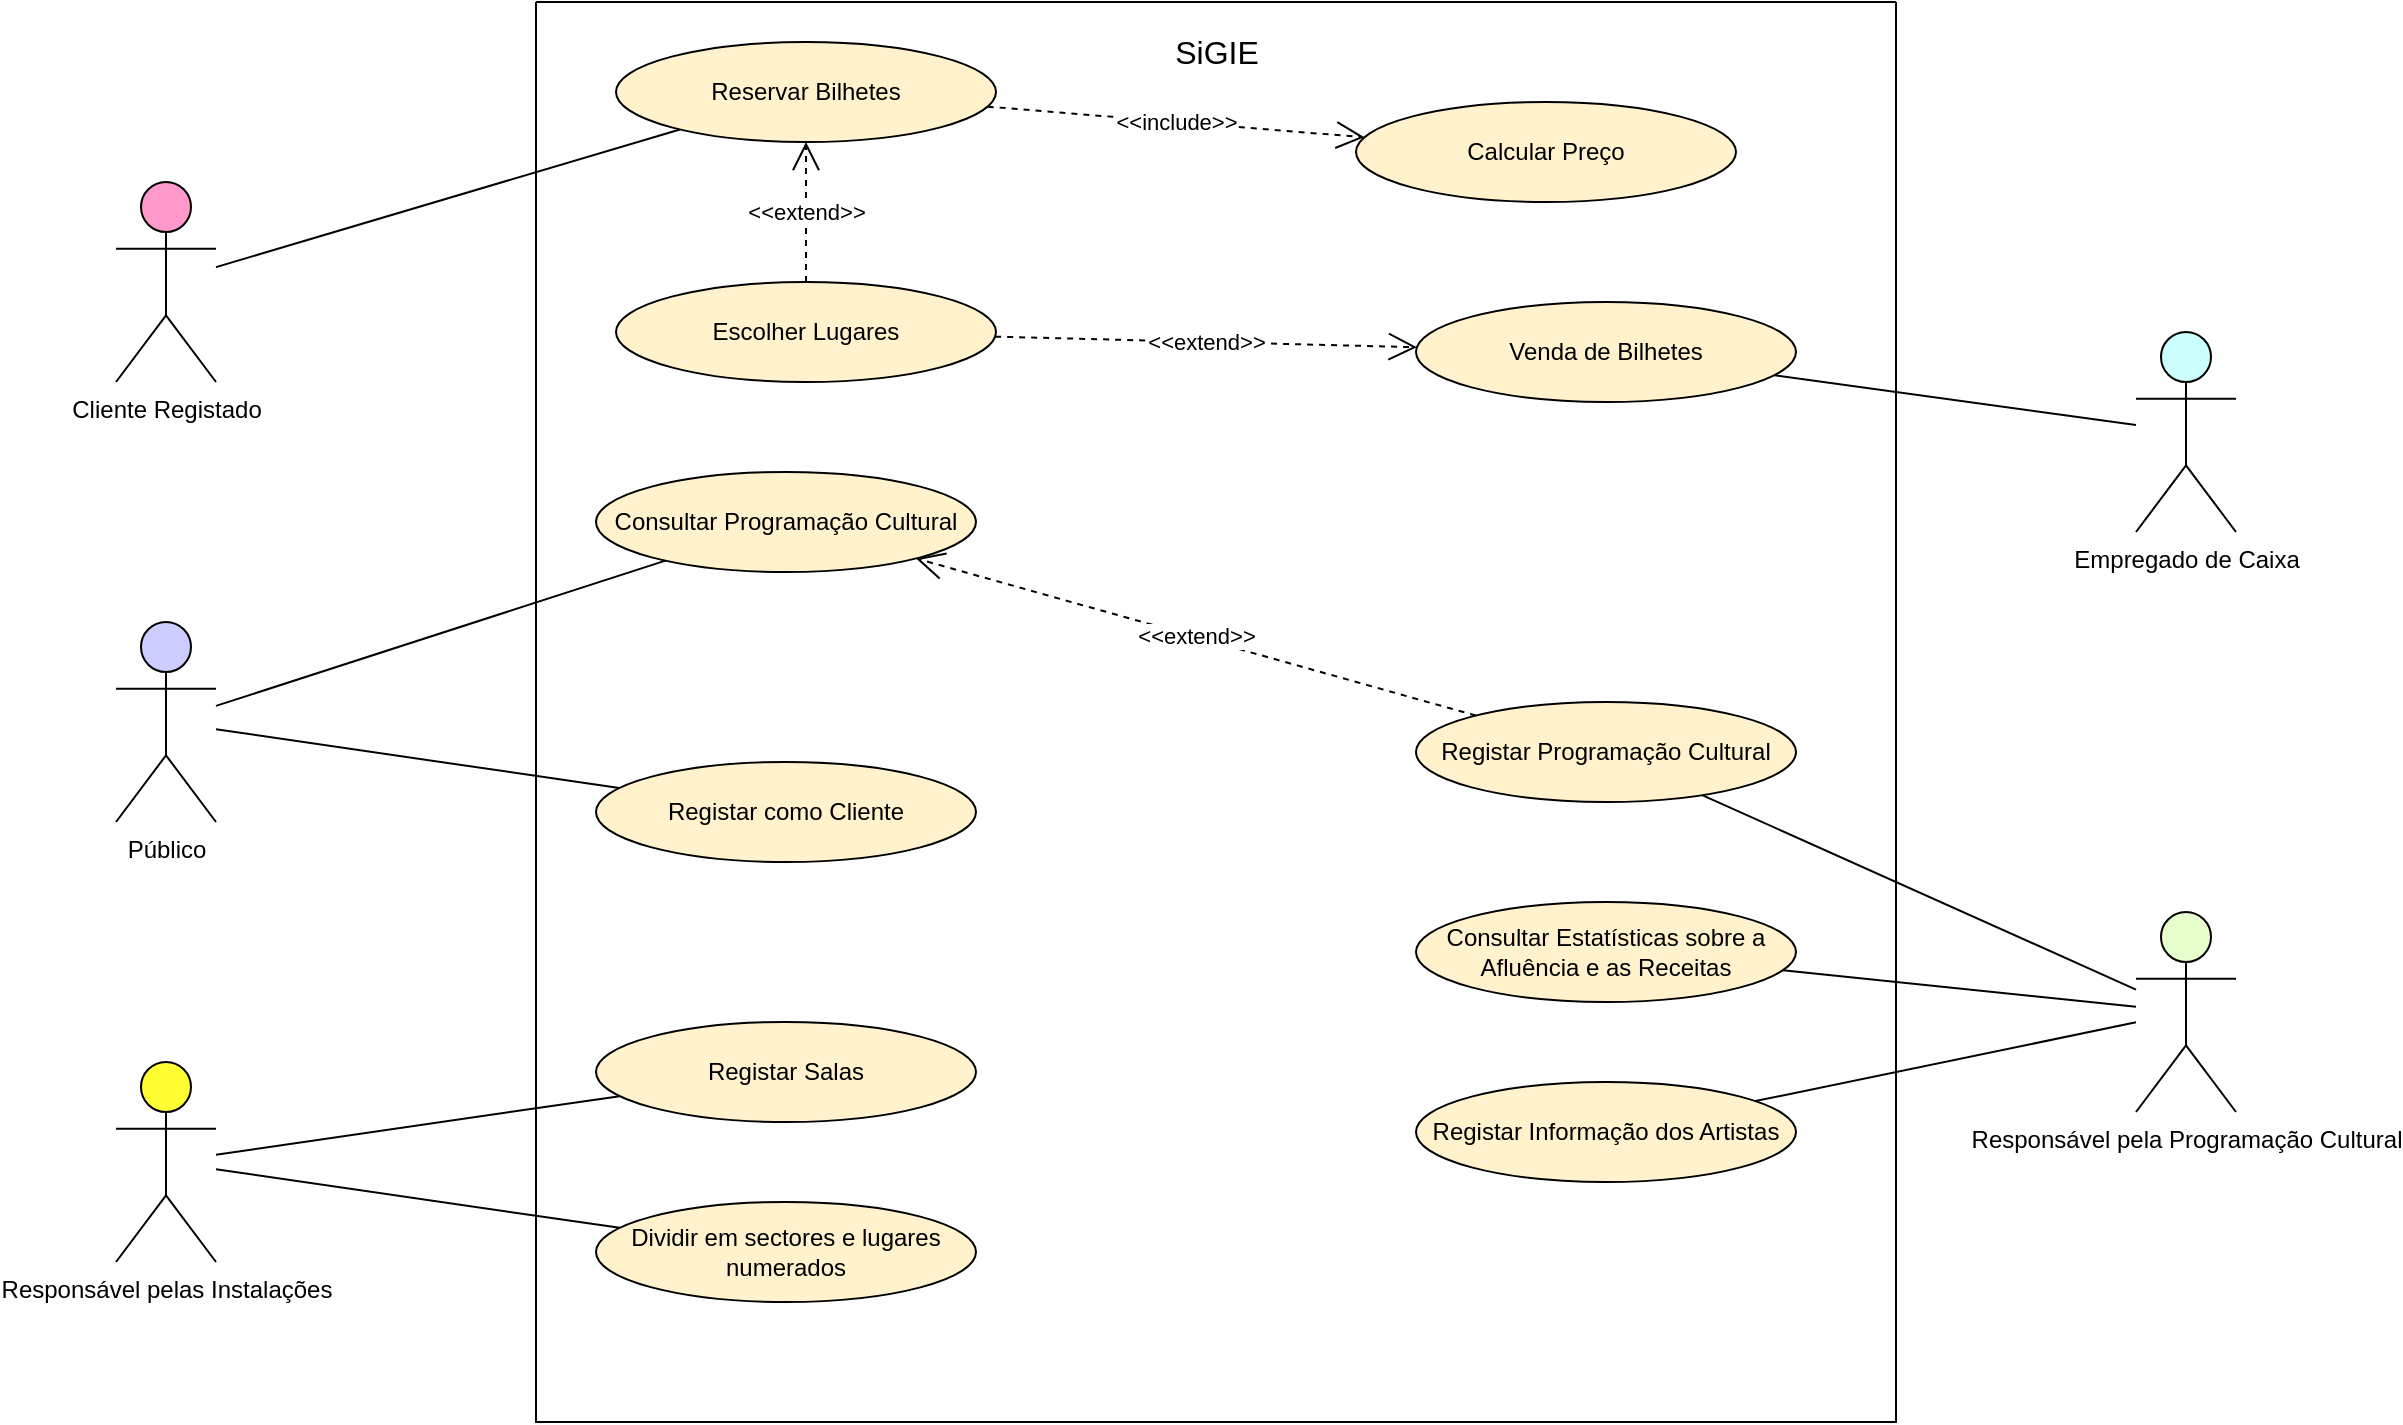 <mxfile version="26.0.16">
  <diagram name="Página-1" id="YCihEresAPJua1AV-yYh">
    <mxGraphModel dx="1368" dy="790" grid="1" gridSize="10" guides="1" tooltips="1" connect="1" arrows="1" fold="1" page="1" pageScale="1" pageWidth="827" pageHeight="1169" math="0" shadow="0">
      <root>
        <mxCell id="0" />
        <mxCell id="1" parent="0" />
        <mxCell id="JdS81KkKRMx5KJA2j7u3-1" value="&lt;div&gt;Responsável pela Programação Cultural &lt;br&gt;&lt;/div&gt;&lt;div&gt;&lt;br&gt;&lt;/div&gt;" style="shape=umlActor;verticalLabelPosition=bottom;verticalAlign=top;html=1;outlineConnect=0;fillColor=#E6FFCC;" parent="1" vertex="1">
          <mxGeometry x="1070" y="715" width="50" height="100" as="geometry" />
        </mxCell>
        <mxCell id="JdS81KkKRMx5KJA2j7u3-18" value="Empregado de Caixa" style="shape=umlActor;verticalLabelPosition=bottom;verticalAlign=top;html=1;outlineConnect=0;fillColor=#CCFFFF;" parent="1" vertex="1">
          <mxGeometry x="1070" y="425" width="50" height="100" as="geometry" />
        </mxCell>
        <mxCell id="JdS81KkKRMx5KJA2j7u3-24" value="Público" style="shape=umlActor;verticalLabelPosition=bottom;verticalAlign=top;html=1;outlineConnect=0;fillColor=#CCCCFF;" parent="1" vertex="1">
          <mxGeometry x="60" y="570" width="50" height="100" as="geometry" />
        </mxCell>
        <mxCell id="JdS81KkKRMx5KJA2j7u3-31" value="Cliente Registado" style="shape=umlActor;verticalLabelPosition=bottom;verticalAlign=top;html=1;outlineConnect=0;fillColor=#FF99CC;" parent="1" vertex="1">
          <mxGeometry x="60" y="350" width="50" height="100" as="geometry" />
        </mxCell>
        <mxCell id="x1ha_rN7QXZR_E_eE9Ei-4" value="" style="endArrow=none;html=1;rounded=0;" parent="1" source="JdS81KkKRMx5KJA2j7u3-27" target="JdS81KkKRMx5KJA2j7u3-24" edge="1">
          <mxGeometry width="50" height="50" relative="1" as="geometry">
            <mxPoint x="40" y="520" as="sourcePoint" />
            <mxPoint x="240" y="520" as="targetPoint" />
          </mxGeometry>
        </mxCell>
        <mxCell id="x1ha_rN7QXZR_E_eE9Ei-5" value="" style="endArrow=none;html=1;rounded=0;" parent="1" source="JdS81KkKRMx5KJA2j7u3-1" target="JdS81KkKRMx5KJA2j7u3-17" edge="1">
          <mxGeometry width="50" height="50" relative="1" as="geometry">
            <mxPoint x="1020" y="630" as="sourcePoint" />
            <mxPoint x="1220" y="630" as="targetPoint" />
          </mxGeometry>
        </mxCell>
        <mxCell id="x1ha_rN7QXZR_E_eE9Ei-6" value="" style="endArrow=none;html=1;rounded=0;" parent="1" source="JdS81KkKRMx5KJA2j7u3-1" target="JdS81KkKRMx5KJA2j7u3-14" edge="1">
          <mxGeometry width="50" height="50" relative="1" as="geometry">
            <mxPoint x="1100" y="760" as="sourcePoint" />
            <mxPoint x="1300" y="760" as="targetPoint" />
          </mxGeometry>
        </mxCell>
        <mxCell id="x1ha_rN7QXZR_E_eE9Ei-7" value="" style="endArrow=none;html=1;rounded=0;" parent="1" source="JdS81KkKRMx5KJA2j7u3-1" target="JdS81KkKRMx5KJA2j7u3-11" edge="1">
          <mxGeometry width="50" height="50" relative="1" as="geometry">
            <mxPoint x="1070" y="630" as="sourcePoint" />
            <mxPoint x="1270" y="630" as="targetPoint" />
          </mxGeometry>
        </mxCell>
        <mxCell id="x1ha_rN7QXZR_E_eE9Ei-9" value="" style="endArrow=none;html=1;rounded=0;" parent="1" source="JdS81KkKRMx5KJA2j7u3-23" target="JdS81KkKRMx5KJA2j7u3-18" edge="1">
          <mxGeometry width="50" height="50" relative="1" as="geometry">
            <mxPoint x="830" y="300" as="sourcePoint" />
            <mxPoint x="1030" y="300" as="targetPoint" />
          </mxGeometry>
        </mxCell>
        <mxCell id="x1ha_rN7QXZR_E_eE9Ei-10" value="" style="endArrow=none;html=1;rounded=0;" parent="1" source="JdS81KkKRMx5KJA2j7u3-30" target="JdS81KkKRMx5KJA2j7u3-24" edge="1">
          <mxGeometry width="50" height="50" relative="1" as="geometry">
            <mxPoint x="40" y="584.5" as="sourcePoint" />
            <mxPoint x="240" y="584.5" as="targetPoint" />
          </mxGeometry>
        </mxCell>
        <mxCell id="x1ha_rN7QXZR_E_eE9Ei-14" value="" style="endArrow=none;html=1;rounded=0;" parent="1" source="JdS81KkKRMx5KJA2j7u3-31" target="JdS81KkKRMx5KJA2j7u3-33" edge="1">
          <mxGeometry width="50" height="50" relative="1" as="geometry">
            <mxPoint x="150" y="399.5" as="sourcePoint" />
            <mxPoint x="290" y="399.5" as="targetPoint" />
          </mxGeometry>
        </mxCell>
        <mxCell id="x1ha_rN7QXZR_E_eE9Ei-15" value="&lt;div&gt;Responsável pelas Instalações &lt;br&gt;&lt;/div&gt;&lt;div&gt;&lt;br&gt;&lt;/div&gt;" style="shape=umlActor;verticalLabelPosition=bottom;verticalAlign=top;html=1;outlineConnect=0;fillColor=#FFFF33;" parent="1" vertex="1">
          <mxGeometry x="60" y="790" width="50" height="100" as="geometry" />
        </mxCell>
        <mxCell id="x1ha_rN7QXZR_E_eE9Ei-16" value="" style="endArrow=none;html=1;rounded=0;" parent="1" source="x1ha_rN7QXZR_E_eE9Ei-15" target="x1ha_rN7QXZR_E_eE9Ei-17" edge="1">
          <mxGeometry width="50" height="50" relative="1" as="geometry">
            <mxPoint x="170" y="839.5" as="sourcePoint" />
            <mxPoint x="370" y="839.5" as="targetPoint" />
          </mxGeometry>
        </mxCell>
        <mxCell id="x1ha_rN7QXZR_E_eE9Ei-18" value="" style="endArrow=none;html=1;rounded=0;" parent="1" source="x1ha_rN7QXZR_E_eE9Ei-15" target="x1ha_rN7QXZR_E_eE9Ei-19" edge="1">
          <mxGeometry width="50" height="50" relative="1" as="geometry">
            <mxPoint x="130" y="882" as="sourcePoint" />
            <mxPoint x="300" y="900" as="targetPoint" />
          </mxGeometry>
        </mxCell>
        <mxCell id="x1ha_rN7QXZR_E_eE9Ei-21" value="" style="swimlane;startSize=0;" parent="1" vertex="1">
          <mxGeometry x="270" y="260" width="680" height="710" as="geometry" />
        </mxCell>
        <mxCell id="x1ha_rN7QXZR_E_eE9Ei-22" value="&lt;font style=&quot;font-size: 16px;&quot;&gt;SiGIE&lt;/font&gt;" style="text;html=1;align=center;verticalAlign=middle;resizable=0;points=[];autosize=1;strokeColor=none;fillColor=none;strokeWidth=1;" parent="x1ha_rN7QXZR_E_eE9Ei-21" vertex="1">
          <mxGeometry x="305" y="10" width="70" height="30" as="geometry" />
        </mxCell>
        <mxCell id="x1ha_rN7QXZR_E_eE9Ei-17" value="Registar Salas" style="ellipse;whiteSpace=wrap;html=1;fillColor=light-dark(#FFF2CC,#EDEDED);" parent="x1ha_rN7QXZR_E_eE9Ei-21" vertex="1">
          <mxGeometry x="30" y="510" width="190" height="50" as="geometry" />
        </mxCell>
        <mxCell id="x1ha_rN7QXZR_E_eE9Ei-19" value="Dividir em sectores e lugares numerados" style="ellipse;whiteSpace=wrap;html=1;fillColor=light-dark(#FFF2CC,#EDEDED);" parent="x1ha_rN7QXZR_E_eE9Ei-21" vertex="1">
          <mxGeometry x="30" y="600" width="190" height="50" as="geometry" />
        </mxCell>
        <mxCell id="JdS81KkKRMx5KJA2j7u3-30" value="Registar como Cliente" style="ellipse;whiteSpace=wrap;html=1;fillColor=light-dark(#FFF2CC,#EDEDED);" parent="x1ha_rN7QXZR_E_eE9Ei-21" vertex="1">
          <mxGeometry x="30" y="380" width="190" height="50" as="geometry" />
        </mxCell>
        <mxCell id="JdS81KkKRMx5KJA2j7u3-27" value="&lt;div&gt;Consultar Programação Cultural&lt;/div&gt;" style="ellipse;whiteSpace=wrap;html=1;fillColor=light-dark(#FFF2CC,#EDEDED);" parent="x1ha_rN7QXZR_E_eE9Ei-21" vertex="1">
          <mxGeometry x="30" y="235" width="190" height="50" as="geometry" />
        </mxCell>
        <mxCell id="JdS81KkKRMx5KJA2j7u3-14" value="&lt;div&gt;Registar Informação dos Artistas &lt;br&gt;&lt;/div&gt;" style="ellipse;whiteSpace=wrap;html=1;fillColor=light-dark(#FFF2CC,#EDEDED);" parent="x1ha_rN7QXZR_E_eE9Ei-21" vertex="1">
          <mxGeometry x="440" y="540" width="190" height="50" as="geometry" />
        </mxCell>
        <mxCell id="JdS81KkKRMx5KJA2j7u3-17" value="Consultar Estatísticas sobre a Afluência e as Receitas" style="ellipse;whiteSpace=wrap;html=1;fillColor=light-dark(#FFF2CC,#EDEDED);" parent="x1ha_rN7QXZR_E_eE9Ei-21" vertex="1">
          <mxGeometry x="440" y="450" width="190" height="50" as="geometry" />
        </mxCell>
        <mxCell id="JdS81KkKRMx5KJA2j7u3-11" value="&lt;div&gt;Registar Programação Cultural &lt;br&gt;&lt;/div&gt;" style="ellipse;whiteSpace=wrap;html=1;fillColor=light-dark(#FFF2CC,#EDEDED);" parent="x1ha_rN7QXZR_E_eE9Ei-21" vertex="1">
          <mxGeometry x="440" y="350" width="190" height="50" as="geometry" />
        </mxCell>
        <mxCell id="JdS81KkKRMx5KJA2j7u3-23" value="Venda de Bilhetes" style="ellipse;whiteSpace=wrap;html=1;fillColor=light-dark(#FFF2CC,#EDEDED);" parent="x1ha_rN7QXZR_E_eE9Ei-21" vertex="1">
          <mxGeometry x="440" y="150" width="190" height="50" as="geometry" />
        </mxCell>
        <mxCell id="JdS81KkKRMx5KJA2j7u3-33" value="Reservar Bilhetes" style="ellipse;whiteSpace=wrap;html=1;fillColor=light-dark(#FFF2CC,#EDEDED);" parent="x1ha_rN7QXZR_E_eE9Ei-21" vertex="1">
          <mxGeometry x="40" y="20" width="190" height="50" as="geometry" />
        </mxCell>
        <mxCell id="x1ha_rN7QXZR_E_eE9Ei-26" value="&lt;div&gt;Escolher Lugares&lt;/div&gt;" style="ellipse;whiteSpace=wrap;html=1;fillColor=light-dark(#FFF2CC,#EDEDED);" parent="x1ha_rN7QXZR_E_eE9Ei-21" vertex="1">
          <mxGeometry x="40" y="140" width="190" height="50" as="geometry" />
        </mxCell>
        <mxCell id="x1ha_rN7QXZR_E_eE9Ei-27" value="&amp;lt;&amp;lt;extend&amp;gt;&amp;gt;" style="endArrow=open;endSize=12;dashed=1;html=1;rounded=0;" parent="x1ha_rN7QXZR_E_eE9Ei-21" source="x1ha_rN7QXZR_E_eE9Ei-26" target="JdS81KkKRMx5KJA2j7u3-23" edge="1">
          <mxGeometry width="160" relative="1" as="geometry">
            <mxPoint x="260" y="100" as="sourcePoint" />
            <mxPoint x="420" y="100" as="targetPoint" />
          </mxGeometry>
        </mxCell>
        <mxCell id="x1ha_rN7QXZR_E_eE9Ei-28" value="&amp;lt;&amp;lt;extend&amp;gt;&amp;gt;" style="endArrow=open;endSize=12;dashed=1;html=1;rounded=0;" parent="x1ha_rN7QXZR_E_eE9Ei-21" source="x1ha_rN7QXZR_E_eE9Ei-26" target="JdS81KkKRMx5KJA2j7u3-33" edge="1">
          <mxGeometry width="160" relative="1" as="geometry">
            <mxPoint x="192" y="122" as="sourcePoint" />
            <mxPoint x="298" y="130" as="targetPoint" />
          </mxGeometry>
        </mxCell>
        <mxCell id="x1ha_rN7QXZR_E_eE9Ei-29" value="&amp;lt;&amp;lt;extend&amp;gt;&amp;gt;" style="endArrow=open;endSize=12;dashed=1;html=1;rounded=0;" parent="x1ha_rN7QXZR_E_eE9Ei-21" source="JdS81KkKRMx5KJA2j7u3-11" target="JdS81KkKRMx5KJA2j7u3-27" edge="1">
          <mxGeometry width="160" relative="1" as="geometry">
            <mxPoint x="250" y="422" as="sourcePoint" />
            <mxPoint x="200" y="270" as="targetPoint" />
          </mxGeometry>
        </mxCell>
        <mxCell id="x1ha_rN7QXZR_E_eE9Ei-30" value="&amp;lt;&amp;lt;include&amp;gt;&amp;gt;" style="endArrow=open;endSize=12;dashed=1;html=1;rounded=0;" parent="x1ha_rN7QXZR_E_eE9Ei-21" source="JdS81KkKRMx5KJA2j7u3-33" target="x1ha_rN7QXZR_E_eE9Ei-31" edge="1">
          <mxGeometry width="160" relative="1" as="geometry">
            <mxPoint x="402" y="120" as="sourcePoint" />
            <mxPoint x="340" y="60" as="targetPoint" />
          </mxGeometry>
        </mxCell>
        <mxCell id="x1ha_rN7QXZR_E_eE9Ei-31" value="Calcular Preço" style="ellipse;whiteSpace=wrap;html=1;fillColor=light-dark(#FFF2CC,#EDEDED);" parent="x1ha_rN7QXZR_E_eE9Ei-21" vertex="1">
          <mxGeometry x="410" y="50" width="190" height="50" as="geometry" />
        </mxCell>
      </root>
    </mxGraphModel>
  </diagram>
</mxfile>
